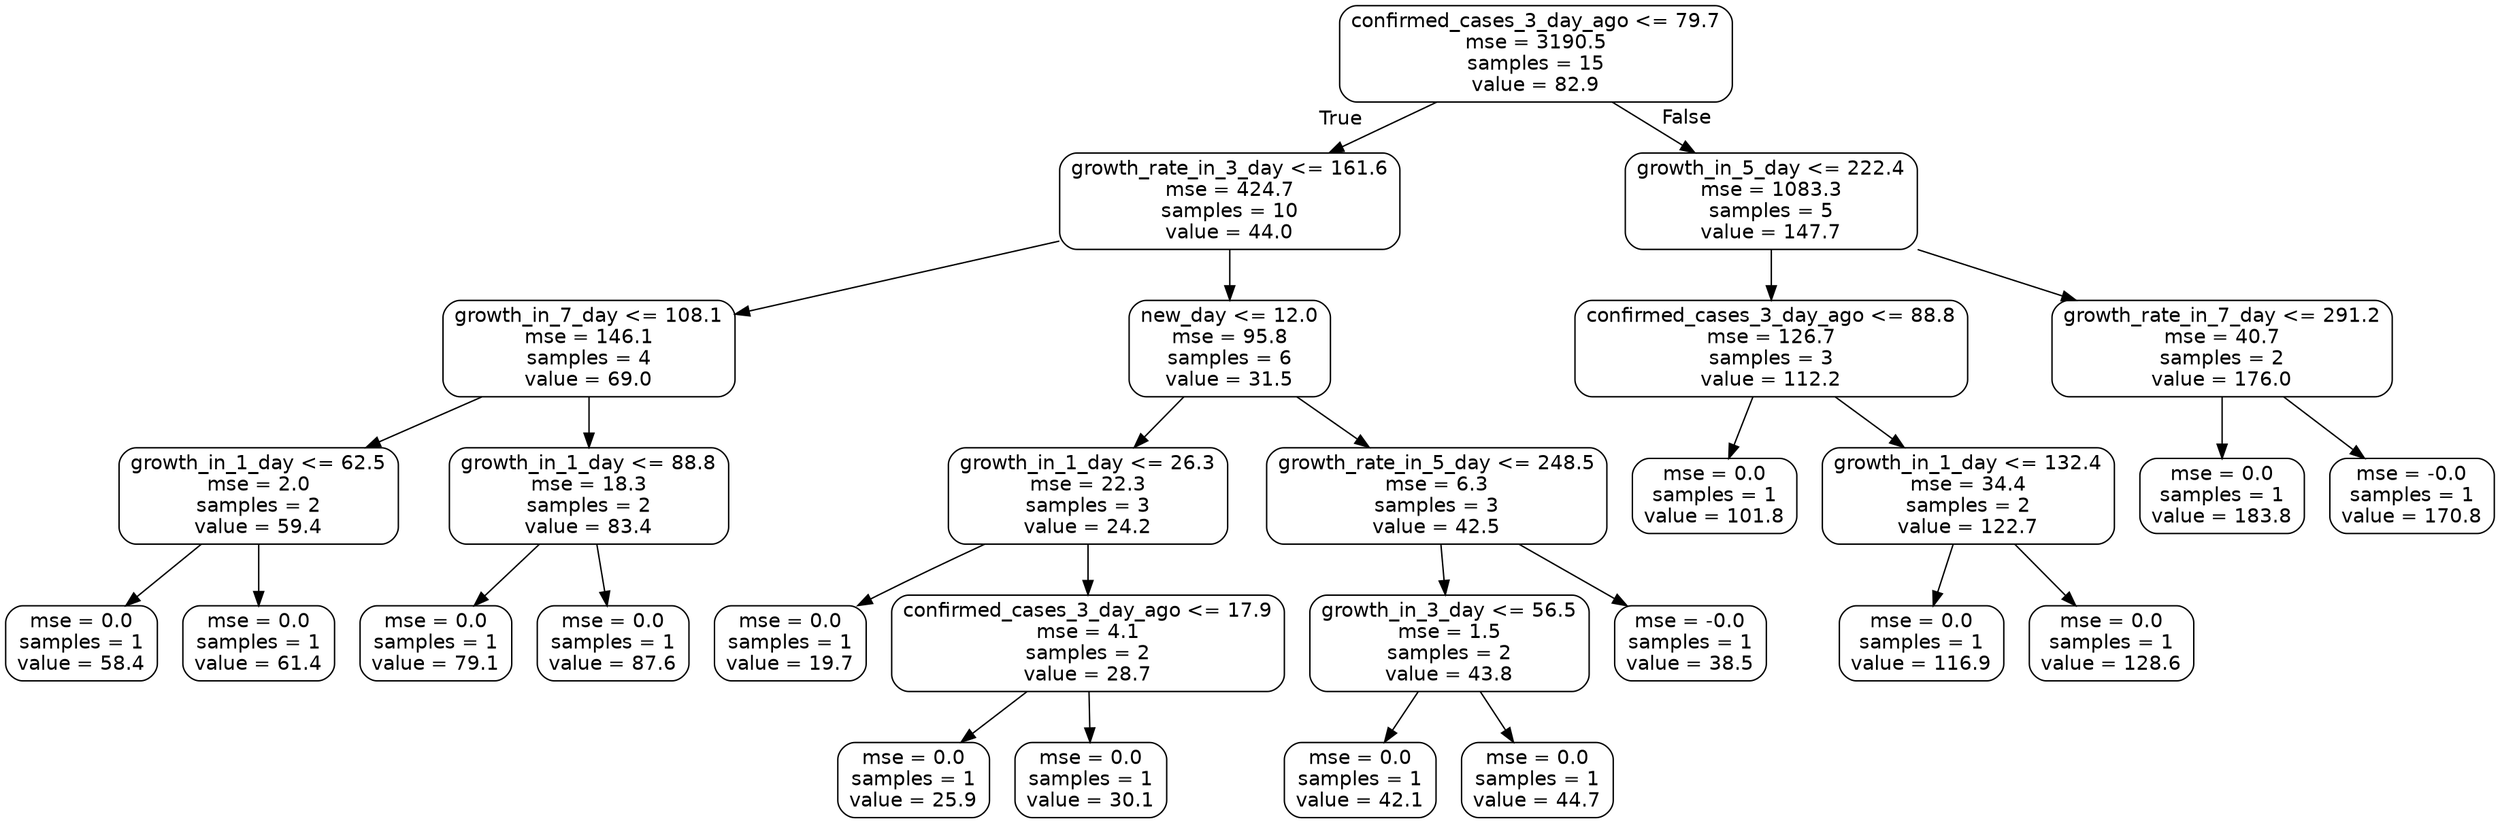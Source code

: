 digraph Tree {
node [shape=box, style="rounded", color="black", fontname=helvetica] ;
edge [fontname=helvetica] ;
0 [label="confirmed_cases_3_day_ago <= 79.7\nmse = 3190.5\nsamples = 15\nvalue = 82.9"] ;
1 [label="growth_rate_in_3_day <= 161.6\nmse = 424.7\nsamples = 10\nvalue = 44.0"] ;
0 -> 1 [labeldistance=2.5, labelangle=45, headlabel="True"] ;
2 [label="growth_in_7_day <= 108.1\nmse = 146.1\nsamples = 4\nvalue = 69.0"] ;
1 -> 2 ;
3 [label="growth_in_1_day <= 62.5\nmse = 2.0\nsamples = 2\nvalue = 59.4"] ;
2 -> 3 ;
4 [label="mse = 0.0\nsamples = 1\nvalue = 58.4"] ;
3 -> 4 ;
5 [label="mse = 0.0\nsamples = 1\nvalue = 61.4"] ;
3 -> 5 ;
6 [label="growth_in_1_day <= 88.8\nmse = 18.3\nsamples = 2\nvalue = 83.4"] ;
2 -> 6 ;
7 [label="mse = 0.0\nsamples = 1\nvalue = 79.1"] ;
6 -> 7 ;
8 [label="mse = 0.0\nsamples = 1\nvalue = 87.6"] ;
6 -> 8 ;
9 [label="new_day <= 12.0\nmse = 95.8\nsamples = 6\nvalue = 31.5"] ;
1 -> 9 ;
10 [label="growth_in_1_day <= 26.3\nmse = 22.3\nsamples = 3\nvalue = 24.2"] ;
9 -> 10 ;
11 [label="mse = 0.0\nsamples = 1\nvalue = 19.7"] ;
10 -> 11 ;
12 [label="confirmed_cases_3_day_ago <= 17.9\nmse = 4.1\nsamples = 2\nvalue = 28.7"] ;
10 -> 12 ;
13 [label="mse = 0.0\nsamples = 1\nvalue = 25.9"] ;
12 -> 13 ;
14 [label="mse = 0.0\nsamples = 1\nvalue = 30.1"] ;
12 -> 14 ;
15 [label="growth_rate_in_5_day <= 248.5\nmse = 6.3\nsamples = 3\nvalue = 42.5"] ;
9 -> 15 ;
16 [label="growth_in_3_day <= 56.5\nmse = 1.5\nsamples = 2\nvalue = 43.8"] ;
15 -> 16 ;
17 [label="mse = 0.0\nsamples = 1\nvalue = 42.1"] ;
16 -> 17 ;
18 [label="mse = 0.0\nsamples = 1\nvalue = 44.7"] ;
16 -> 18 ;
19 [label="mse = -0.0\nsamples = 1\nvalue = 38.5"] ;
15 -> 19 ;
20 [label="growth_in_5_day <= 222.4\nmse = 1083.3\nsamples = 5\nvalue = 147.7"] ;
0 -> 20 [labeldistance=2.5, labelangle=-45, headlabel="False"] ;
21 [label="confirmed_cases_3_day_ago <= 88.8\nmse = 126.7\nsamples = 3\nvalue = 112.2"] ;
20 -> 21 ;
22 [label="mse = 0.0\nsamples = 1\nvalue = 101.8"] ;
21 -> 22 ;
23 [label="growth_in_1_day <= 132.4\nmse = 34.4\nsamples = 2\nvalue = 122.7"] ;
21 -> 23 ;
24 [label="mse = 0.0\nsamples = 1\nvalue = 116.9"] ;
23 -> 24 ;
25 [label="mse = 0.0\nsamples = 1\nvalue = 128.6"] ;
23 -> 25 ;
26 [label="growth_rate_in_7_day <= 291.2\nmse = 40.7\nsamples = 2\nvalue = 176.0"] ;
20 -> 26 ;
27 [label="mse = 0.0\nsamples = 1\nvalue = 183.8"] ;
26 -> 27 ;
28 [label="mse = -0.0\nsamples = 1\nvalue = 170.8"] ;
26 -> 28 ;
}